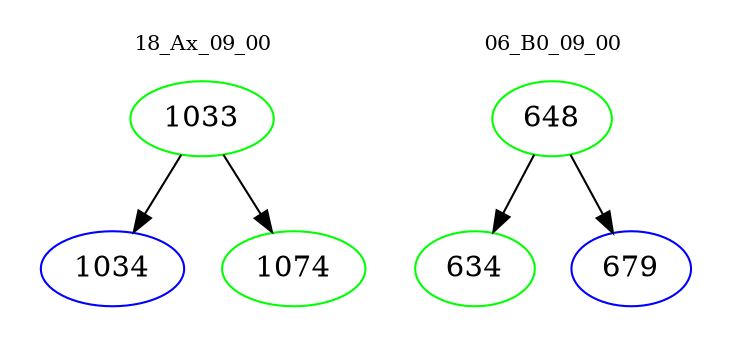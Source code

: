 digraph{
subgraph cluster_0 {
color = white
label = "18_Ax_09_00";
fontsize=10;
T0_1033 [label="1033", color="green"]
T0_1033 -> T0_1034 [color="black"]
T0_1034 [label="1034", color="blue"]
T0_1033 -> T0_1074 [color="black"]
T0_1074 [label="1074", color="green"]
}
subgraph cluster_1 {
color = white
label = "06_B0_09_00";
fontsize=10;
T1_648 [label="648", color="green"]
T1_648 -> T1_634 [color="black"]
T1_634 [label="634", color="green"]
T1_648 -> T1_679 [color="black"]
T1_679 [label="679", color="blue"]
}
}

